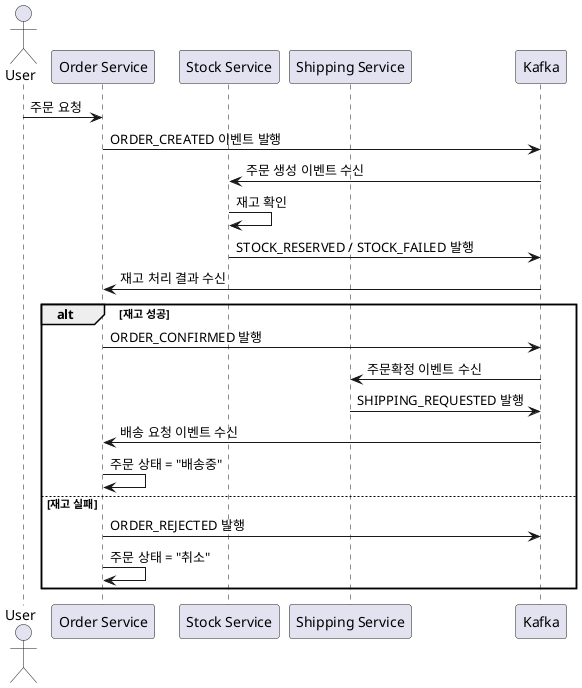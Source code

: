 @startuml
actor User
participant "Order Service" as Order
participant "Stock Service" as Stock
participant "Shipping Service" as Shipping

User -> Order: 주문 요청
Order -> Kafka: ORDER_CREATED 이벤트 발행
Kafka -> Stock: 주문 생성 이벤트 수신

Stock -> Stock: 재고 확인
Stock -> Kafka: STOCK_RESERVED / STOCK_FAILED 발행

Kafka -> Order: 재고 처리 결과 수신
alt 재고 성공
    Order -> Kafka: ORDER_CONFIRMED 발행
    Kafka -> Shipping: 주문확정 이벤트 수신
    Shipping -> Kafka: SHIPPING_REQUESTED 발행
    Kafka -> Order: 배송 요청 이벤트 수신
    Order -> Order: 주문 상태 = "배송중"
else 재고 실패
    Order -> Kafka: ORDER_REJECTED 발행
    Order -> Order: 주문 상태 = "취소"
end
@enduml
